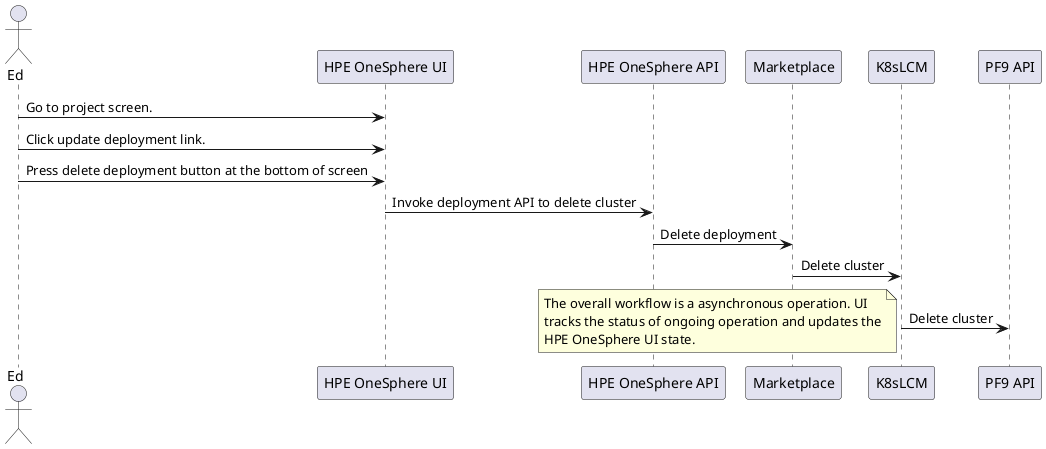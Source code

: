 @startuml
actor Ed

participant "HPE OneSphere UI"
participant "HPE OneSphere API"
participant Marketplace
participant K8sLCM
participant "PF9 API"

Ed -> "HPE OneSphere UI": Go to project screen.
Ed -> "HPE OneSphere UI": Click update deployment link.
Ed -> "HPE OneSphere UI": Press delete deployment button at the bottom of screen
"HPE OneSphere UI" -> "HPE OneSphere API": Invoke deployment API to delete cluster
"HPE OneSphere API" -> Marketplace: Delete deployment
Marketplace -> K8sLCM: Delete cluster
K8sLCM -> "PF9 API": Delete cluster

note left
    The overall workflow is a asynchronous operation. UI
    tracks the status of ongoing operation and updates the
    HPE OneSphere UI state.
end note

@enduml